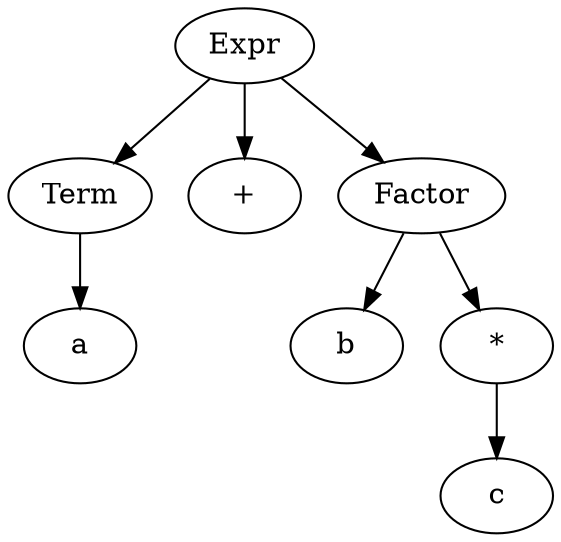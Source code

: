 digraph SyntaxTree {
    Expr [label="Expr"];
    Term [label="Term"];
    Plus [label="+"];
    Factor [label="Factor"];
    A [label="a"];
    B [label="b"];
    C [label="c"];
    Multiply [label="*"];
    
    Expr -> Term;
    Expr -> Plus;
    Expr -> Factor;
    Term -> A;
    Factor -> B;
    Factor -> Multiply;
    Multiply -> C;
}

